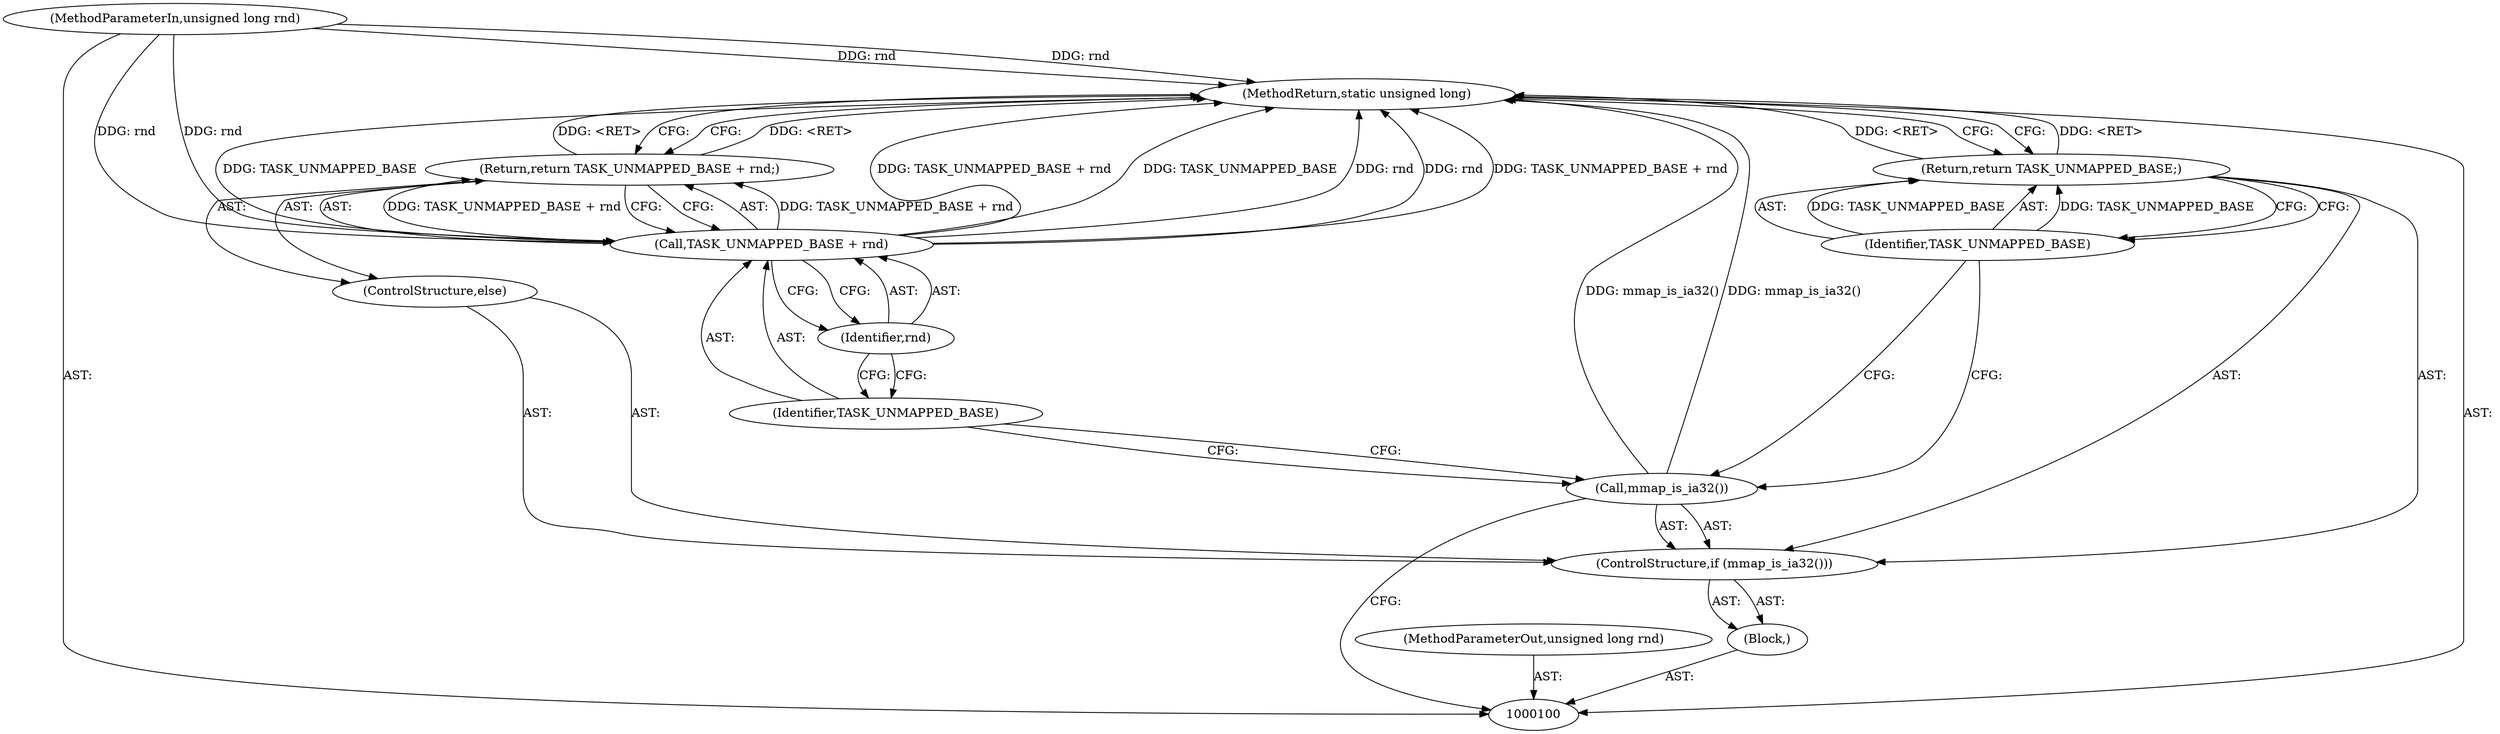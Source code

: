 digraph "1_linux_8b8addf891de8a00e4d39fc32f93f7c5eb8feceb_0" {
"1000112" [label="(MethodReturn,static unsigned long)"];
"1000101" [label="(MethodParameterIn,unsigned long rnd)"];
"1000126" [label="(MethodParameterOut,unsigned long rnd)"];
"1000102" [label="(Block,)"];
"1000103" [label="(ControlStructure,if (mmap_is_ia32()))"];
"1000104" [label="(Call,mmap_is_ia32())"];
"1000105" [label="(Return,return TASK_UNMAPPED_BASE;)"];
"1000106" [label="(Identifier,TASK_UNMAPPED_BASE)"];
"1000107" [label="(ControlStructure,else)"];
"1000108" [label="(Return,return TASK_UNMAPPED_BASE + rnd;)"];
"1000111" [label="(Identifier,rnd)"];
"1000109" [label="(Call,TASK_UNMAPPED_BASE + rnd)"];
"1000110" [label="(Identifier,TASK_UNMAPPED_BASE)"];
"1000112" -> "1000100"  [label="AST: "];
"1000112" -> "1000105"  [label="CFG: "];
"1000112" -> "1000108"  [label="CFG: "];
"1000108" -> "1000112"  [label="DDG: <RET>"];
"1000104" -> "1000112"  [label="DDG: mmap_is_ia32()"];
"1000109" -> "1000112"  [label="DDG: rnd"];
"1000109" -> "1000112"  [label="DDG: TASK_UNMAPPED_BASE + rnd"];
"1000109" -> "1000112"  [label="DDG: TASK_UNMAPPED_BASE"];
"1000101" -> "1000112"  [label="DDG: rnd"];
"1000105" -> "1000112"  [label="DDG: <RET>"];
"1000101" -> "1000100"  [label="AST: "];
"1000101" -> "1000112"  [label="DDG: rnd"];
"1000101" -> "1000109"  [label="DDG: rnd"];
"1000126" -> "1000100"  [label="AST: "];
"1000102" -> "1000100"  [label="AST: "];
"1000103" -> "1000102"  [label="AST: "];
"1000103" -> "1000102"  [label="AST: "];
"1000104" -> "1000103"  [label="AST: "];
"1000105" -> "1000103"  [label="AST: "];
"1000107" -> "1000103"  [label="AST: "];
"1000104" -> "1000103"  [label="AST: "];
"1000104" -> "1000100"  [label="CFG: "];
"1000106" -> "1000104"  [label="CFG: "];
"1000110" -> "1000104"  [label="CFG: "];
"1000104" -> "1000112"  [label="DDG: mmap_is_ia32()"];
"1000105" -> "1000103"  [label="AST: "];
"1000105" -> "1000106"  [label="CFG: "];
"1000106" -> "1000105"  [label="AST: "];
"1000112" -> "1000105"  [label="CFG: "];
"1000105" -> "1000112"  [label="DDG: <RET>"];
"1000106" -> "1000105"  [label="DDG: TASK_UNMAPPED_BASE"];
"1000106" -> "1000105"  [label="AST: "];
"1000106" -> "1000104"  [label="CFG: "];
"1000105" -> "1000106"  [label="CFG: "];
"1000106" -> "1000105"  [label="DDG: TASK_UNMAPPED_BASE"];
"1000107" -> "1000103"  [label="AST: "];
"1000108" -> "1000107"  [label="AST: "];
"1000108" -> "1000107"  [label="AST: "];
"1000108" -> "1000109"  [label="CFG: "];
"1000109" -> "1000108"  [label="AST: "];
"1000112" -> "1000108"  [label="CFG: "];
"1000108" -> "1000112"  [label="DDG: <RET>"];
"1000109" -> "1000108"  [label="DDG: TASK_UNMAPPED_BASE + rnd"];
"1000111" -> "1000109"  [label="AST: "];
"1000111" -> "1000110"  [label="CFG: "];
"1000109" -> "1000111"  [label="CFG: "];
"1000109" -> "1000108"  [label="AST: "];
"1000109" -> "1000111"  [label="CFG: "];
"1000110" -> "1000109"  [label="AST: "];
"1000111" -> "1000109"  [label="AST: "];
"1000108" -> "1000109"  [label="CFG: "];
"1000109" -> "1000112"  [label="DDG: rnd"];
"1000109" -> "1000112"  [label="DDG: TASK_UNMAPPED_BASE + rnd"];
"1000109" -> "1000112"  [label="DDG: TASK_UNMAPPED_BASE"];
"1000109" -> "1000108"  [label="DDG: TASK_UNMAPPED_BASE + rnd"];
"1000101" -> "1000109"  [label="DDG: rnd"];
"1000110" -> "1000109"  [label="AST: "];
"1000110" -> "1000104"  [label="CFG: "];
"1000111" -> "1000110"  [label="CFG: "];
}
